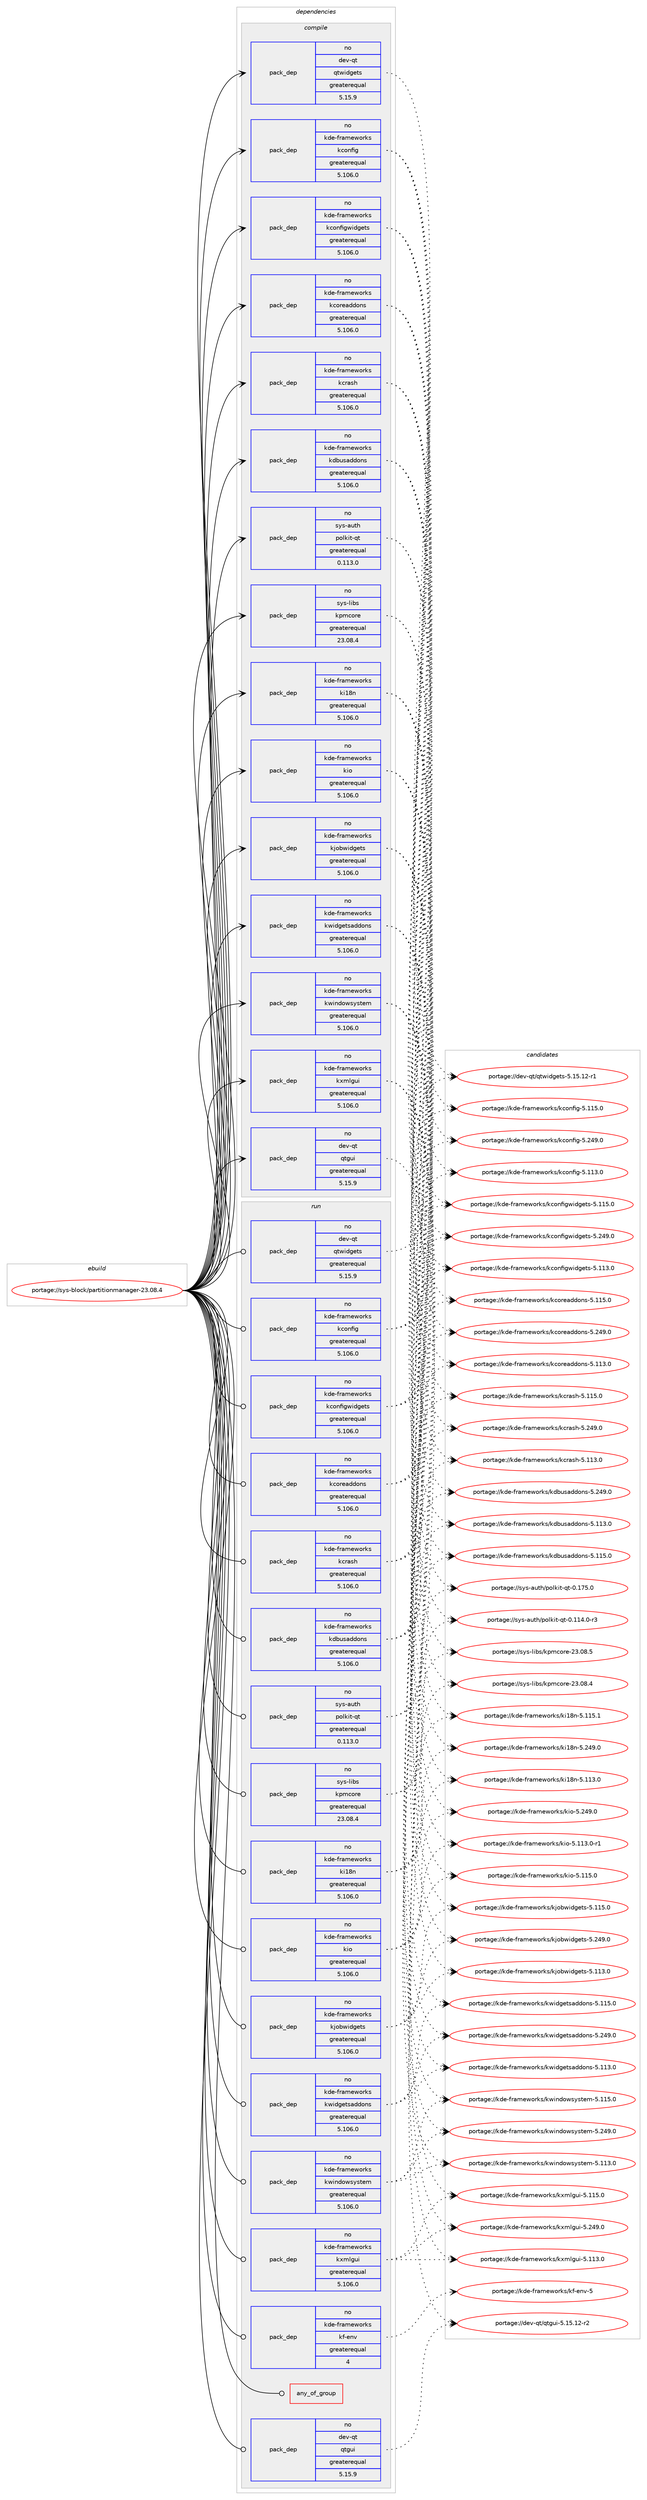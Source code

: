 digraph prolog {

# *************
# Graph options
# *************

newrank=true;
concentrate=true;
compound=true;
graph [rankdir=LR,fontname=Helvetica,fontsize=10,ranksep=1.5];#, ranksep=2.5, nodesep=0.2];
edge  [arrowhead=vee];
node  [fontname=Helvetica,fontsize=10];

# **********
# The ebuild
# **********

subgraph cluster_leftcol {
color=gray;
rank=same;
label=<<i>ebuild</i>>;
id [label="portage://sys-block/partitionmanager-23.08.4", color=red, width=4, href="../sys-block/partitionmanager-23.08.4.svg"];
}

# ****************
# The dependencies
# ****************

subgraph cluster_midcol {
color=gray;
label=<<i>dependencies</i>>;
subgraph cluster_compile {
fillcolor="#eeeeee";
style=filled;
label=<<i>compile</i>>;
# *** BEGIN UNKNOWN DEPENDENCY TYPE (TODO) ***
# id -> package_dependency(portage://sys-block/partitionmanager-23.08.4,install,no,dev-qt,qtcore,none,[,,],[slot(5)],[])
# *** END UNKNOWN DEPENDENCY TYPE (TODO) ***

subgraph pack6947 {
dependency21668 [label=<<TABLE BORDER="0" CELLBORDER="1" CELLSPACING="0" CELLPADDING="4" WIDTH="220"><TR><TD ROWSPAN="6" CELLPADDING="30">pack_dep</TD></TR><TR><TD WIDTH="110">no</TD></TR><TR><TD>dev-qt</TD></TR><TR><TD>qtgui</TD></TR><TR><TD>greaterequal</TD></TR><TR><TD>5.15.9</TD></TR></TABLE>>, shape=none, color=blue];
}
id:e -> dependency21668:w [weight=20,style="solid",arrowhead="vee"];
subgraph pack6948 {
dependency21669 [label=<<TABLE BORDER="0" CELLBORDER="1" CELLSPACING="0" CELLPADDING="4" WIDTH="220"><TR><TD ROWSPAN="6" CELLPADDING="30">pack_dep</TD></TR><TR><TD WIDTH="110">no</TD></TR><TR><TD>dev-qt</TD></TR><TR><TD>qtwidgets</TD></TR><TR><TD>greaterequal</TD></TR><TR><TD>5.15.9</TD></TR></TABLE>>, shape=none, color=blue];
}
id:e -> dependency21669:w [weight=20,style="solid",arrowhead="vee"];
subgraph pack6949 {
dependency21670 [label=<<TABLE BORDER="0" CELLBORDER="1" CELLSPACING="0" CELLPADDING="4" WIDTH="220"><TR><TD ROWSPAN="6" CELLPADDING="30">pack_dep</TD></TR><TR><TD WIDTH="110">no</TD></TR><TR><TD>kde-frameworks</TD></TR><TR><TD>kconfig</TD></TR><TR><TD>greaterequal</TD></TR><TR><TD>5.106.0</TD></TR></TABLE>>, shape=none, color=blue];
}
id:e -> dependency21670:w [weight=20,style="solid",arrowhead="vee"];
subgraph pack6950 {
dependency21671 [label=<<TABLE BORDER="0" CELLBORDER="1" CELLSPACING="0" CELLPADDING="4" WIDTH="220"><TR><TD ROWSPAN="6" CELLPADDING="30">pack_dep</TD></TR><TR><TD WIDTH="110">no</TD></TR><TR><TD>kde-frameworks</TD></TR><TR><TD>kconfigwidgets</TD></TR><TR><TD>greaterequal</TD></TR><TR><TD>5.106.0</TD></TR></TABLE>>, shape=none, color=blue];
}
id:e -> dependency21671:w [weight=20,style="solid",arrowhead="vee"];
subgraph pack6951 {
dependency21672 [label=<<TABLE BORDER="0" CELLBORDER="1" CELLSPACING="0" CELLPADDING="4" WIDTH="220"><TR><TD ROWSPAN="6" CELLPADDING="30">pack_dep</TD></TR><TR><TD WIDTH="110">no</TD></TR><TR><TD>kde-frameworks</TD></TR><TR><TD>kcoreaddons</TD></TR><TR><TD>greaterequal</TD></TR><TR><TD>5.106.0</TD></TR></TABLE>>, shape=none, color=blue];
}
id:e -> dependency21672:w [weight=20,style="solid",arrowhead="vee"];
subgraph pack6952 {
dependency21673 [label=<<TABLE BORDER="0" CELLBORDER="1" CELLSPACING="0" CELLPADDING="4" WIDTH="220"><TR><TD ROWSPAN="6" CELLPADDING="30">pack_dep</TD></TR><TR><TD WIDTH="110">no</TD></TR><TR><TD>kde-frameworks</TD></TR><TR><TD>kcrash</TD></TR><TR><TD>greaterequal</TD></TR><TR><TD>5.106.0</TD></TR></TABLE>>, shape=none, color=blue];
}
id:e -> dependency21673:w [weight=20,style="solid",arrowhead="vee"];
subgraph pack6953 {
dependency21674 [label=<<TABLE BORDER="0" CELLBORDER="1" CELLSPACING="0" CELLPADDING="4" WIDTH="220"><TR><TD ROWSPAN="6" CELLPADDING="30">pack_dep</TD></TR><TR><TD WIDTH="110">no</TD></TR><TR><TD>kde-frameworks</TD></TR><TR><TD>kdbusaddons</TD></TR><TR><TD>greaterequal</TD></TR><TR><TD>5.106.0</TD></TR></TABLE>>, shape=none, color=blue];
}
id:e -> dependency21674:w [weight=20,style="solid",arrowhead="vee"];
subgraph pack6954 {
dependency21675 [label=<<TABLE BORDER="0" CELLBORDER="1" CELLSPACING="0" CELLPADDING="4" WIDTH="220"><TR><TD ROWSPAN="6" CELLPADDING="30">pack_dep</TD></TR><TR><TD WIDTH="110">no</TD></TR><TR><TD>kde-frameworks</TD></TR><TR><TD>ki18n</TD></TR><TR><TD>greaterequal</TD></TR><TR><TD>5.106.0</TD></TR></TABLE>>, shape=none, color=blue];
}
id:e -> dependency21675:w [weight=20,style="solid",arrowhead="vee"];
subgraph pack6955 {
dependency21676 [label=<<TABLE BORDER="0" CELLBORDER="1" CELLSPACING="0" CELLPADDING="4" WIDTH="220"><TR><TD ROWSPAN="6" CELLPADDING="30">pack_dep</TD></TR><TR><TD WIDTH="110">no</TD></TR><TR><TD>kde-frameworks</TD></TR><TR><TD>kio</TD></TR><TR><TD>greaterequal</TD></TR><TR><TD>5.106.0</TD></TR></TABLE>>, shape=none, color=blue];
}
id:e -> dependency21676:w [weight=20,style="solid",arrowhead="vee"];
subgraph pack6956 {
dependency21677 [label=<<TABLE BORDER="0" CELLBORDER="1" CELLSPACING="0" CELLPADDING="4" WIDTH="220"><TR><TD ROWSPAN="6" CELLPADDING="30">pack_dep</TD></TR><TR><TD WIDTH="110">no</TD></TR><TR><TD>kde-frameworks</TD></TR><TR><TD>kjobwidgets</TD></TR><TR><TD>greaterequal</TD></TR><TR><TD>5.106.0</TD></TR></TABLE>>, shape=none, color=blue];
}
id:e -> dependency21677:w [weight=20,style="solid",arrowhead="vee"];
subgraph pack6957 {
dependency21678 [label=<<TABLE BORDER="0" CELLBORDER="1" CELLSPACING="0" CELLPADDING="4" WIDTH="220"><TR><TD ROWSPAN="6" CELLPADDING="30">pack_dep</TD></TR><TR><TD WIDTH="110">no</TD></TR><TR><TD>kde-frameworks</TD></TR><TR><TD>kwidgetsaddons</TD></TR><TR><TD>greaterequal</TD></TR><TR><TD>5.106.0</TD></TR></TABLE>>, shape=none, color=blue];
}
id:e -> dependency21678:w [weight=20,style="solid",arrowhead="vee"];
subgraph pack6958 {
dependency21679 [label=<<TABLE BORDER="0" CELLBORDER="1" CELLSPACING="0" CELLPADDING="4" WIDTH="220"><TR><TD ROWSPAN="6" CELLPADDING="30">pack_dep</TD></TR><TR><TD WIDTH="110">no</TD></TR><TR><TD>kde-frameworks</TD></TR><TR><TD>kwindowsystem</TD></TR><TR><TD>greaterequal</TD></TR><TR><TD>5.106.0</TD></TR></TABLE>>, shape=none, color=blue];
}
id:e -> dependency21679:w [weight=20,style="solid",arrowhead="vee"];
subgraph pack6959 {
dependency21680 [label=<<TABLE BORDER="0" CELLBORDER="1" CELLSPACING="0" CELLPADDING="4" WIDTH="220"><TR><TD ROWSPAN="6" CELLPADDING="30">pack_dep</TD></TR><TR><TD WIDTH="110">no</TD></TR><TR><TD>kde-frameworks</TD></TR><TR><TD>kxmlgui</TD></TR><TR><TD>greaterequal</TD></TR><TR><TD>5.106.0</TD></TR></TABLE>>, shape=none, color=blue];
}
id:e -> dependency21680:w [weight=20,style="solid",arrowhead="vee"];
subgraph pack6960 {
dependency21681 [label=<<TABLE BORDER="0" CELLBORDER="1" CELLSPACING="0" CELLPADDING="4" WIDTH="220"><TR><TD ROWSPAN="6" CELLPADDING="30">pack_dep</TD></TR><TR><TD WIDTH="110">no</TD></TR><TR><TD>sys-auth</TD></TR><TR><TD>polkit-qt</TD></TR><TR><TD>greaterequal</TD></TR><TR><TD>0.113.0</TD></TR></TABLE>>, shape=none, color=blue];
}
id:e -> dependency21681:w [weight=20,style="solid",arrowhead="vee"];
subgraph pack6961 {
dependency21682 [label=<<TABLE BORDER="0" CELLBORDER="1" CELLSPACING="0" CELLPADDING="4" WIDTH="220"><TR><TD ROWSPAN="6" CELLPADDING="30">pack_dep</TD></TR><TR><TD WIDTH="110">no</TD></TR><TR><TD>sys-libs</TD></TR><TR><TD>kpmcore</TD></TR><TR><TD>greaterequal</TD></TR><TR><TD>23.08.4</TD></TR></TABLE>>, shape=none, color=blue];
}
id:e -> dependency21682:w [weight=20,style="solid",arrowhead="vee"];
}
subgraph cluster_compileandrun {
fillcolor="#eeeeee";
style=filled;
label=<<i>compile and run</i>>;
}
subgraph cluster_run {
fillcolor="#eeeeee";
style=filled;
label=<<i>run</i>>;
subgraph any192 {
dependency21683 [label=<<TABLE BORDER="0" CELLBORDER="1" CELLSPACING="0" CELLPADDING="4"><TR><TD CELLPADDING="10">any_of_group</TD></TR></TABLE>>, shape=none, color=red];# *** BEGIN UNKNOWN DEPENDENCY TYPE (TODO) ***
# dependency21683 -> package_dependency(portage://sys-block/partitionmanager-23.08.4,run,no,kde-frameworks,breeze-icons,none,[,,],any_different_slot,[])
# *** END UNKNOWN DEPENDENCY TYPE (TODO) ***

# *** BEGIN UNKNOWN DEPENDENCY TYPE (TODO) ***
# dependency21683 -> package_dependency(portage://sys-block/partitionmanager-23.08.4,run,no,kde-frameworks,oxygen-icons,none,[,,],any_different_slot,[])
# *** END UNKNOWN DEPENDENCY TYPE (TODO) ***

}
id:e -> dependency21683:w [weight=20,style="solid",arrowhead="odot"];
# *** BEGIN UNKNOWN DEPENDENCY TYPE (TODO) ***
# id -> package_dependency(portage://sys-block/partitionmanager-23.08.4,run,no,dev-qt,qtcore,none,[,,],[slot(5)],[])
# *** END UNKNOWN DEPENDENCY TYPE (TODO) ***

subgraph pack6962 {
dependency21684 [label=<<TABLE BORDER="0" CELLBORDER="1" CELLSPACING="0" CELLPADDING="4" WIDTH="220"><TR><TD ROWSPAN="6" CELLPADDING="30">pack_dep</TD></TR><TR><TD WIDTH="110">no</TD></TR><TR><TD>dev-qt</TD></TR><TR><TD>qtgui</TD></TR><TR><TD>greaterequal</TD></TR><TR><TD>5.15.9</TD></TR></TABLE>>, shape=none, color=blue];
}
id:e -> dependency21684:w [weight=20,style="solid",arrowhead="odot"];
subgraph pack6963 {
dependency21685 [label=<<TABLE BORDER="0" CELLBORDER="1" CELLSPACING="0" CELLPADDING="4" WIDTH="220"><TR><TD ROWSPAN="6" CELLPADDING="30">pack_dep</TD></TR><TR><TD WIDTH="110">no</TD></TR><TR><TD>dev-qt</TD></TR><TR><TD>qtwidgets</TD></TR><TR><TD>greaterequal</TD></TR><TR><TD>5.15.9</TD></TR></TABLE>>, shape=none, color=blue];
}
id:e -> dependency21685:w [weight=20,style="solid",arrowhead="odot"];
subgraph pack6964 {
dependency21686 [label=<<TABLE BORDER="0" CELLBORDER="1" CELLSPACING="0" CELLPADDING="4" WIDTH="220"><TR><TD ROWSPAN="6" CELLPADDING="30">pack_dep</TD></TR><TR><TD WIDTH="110">no</TD></TR><TR><TD>kde-frameworks</TD></TR><TR><TD>kconfig</TD></TR><TR><TD>greaterequal</TD></TR><TR><TD>5.106.0</TD></TR></TABLE>>, shape=none, color=blue];
}
id:e -> dependency21686:w [weight=20,style="solid",arrowhead="odot"];
subgraph pack6965 {
dependency21687 [label=<<TABLE BORDER="0" CELLBORDER="1" CELLSPACING="0" CELLPADDING="4" WIDTH="220"><TR><TD ROWSPAN="6" CELLPADDING="30">pack_dep</TD></TR><TR><TD WIDTH="110">no</TD></TR><TR><TD>kde-frameworks</TD></TR><TR><TD>kconfigwidgets</TD></TR><TR><TD>greaterequal</TD></TR><TR><TD>5.106.0</TD></TR></TABLE>>, shape=none, color=blue];
}
id:e -> dependency21687:w [weight=20,style="solid",arrowhead="odot"];
subgraph pack6966 {
dependency21688 [label=<<TABLE BORDER="0" CELLBORDER="1" CELLSPACING="0" CELLPADDING="4" WIDTH="220"><TR><TD ROWSPAN="6" CELLPADDING="30">pack_dep</TD></TR><TR><TD WIDTH="110">no</TD></TR><TR><TD>kde-frameworks</TD></TR><TR><TD>kcoreaddons</TD></TR><TR><TD>greaterequal</TD></TR><TR><TD>5.106.0</TD></TR></TABLE>>, shape=none, color=blue];
}
id:e -> dependency21688:w [weight=20,style="solid",arrowhead="odot"];
subgraph pack6967 {
dependency21689 [label=<<TABLE BORDER="0" CELLBORDER="1" CELLSPACING="0" CELLPADDING="4" WIDTH="220"><TR><TD ROWSPAN="6" CELLPADDING="30">pack_dep</TD></TR><TR><TD WIDTH="110">no</TD></TR><TR><TD>kde-frameworks</TD></TR><TR><TD>kcrash</TD></TR><TR><TD>greaterequal</TD></TR><TR><TD>5.106.0</TD></TR></TABLE>>, shape=none, color=blue];
}
id:e -> dependency21689:w [weight=20,style="solid",arrowhead="odot"];
subgraph pack6968 {
dependency21690 [label=<<TABLE BORDER="0" CELLBORDER="1" CELLSPACING="0" CELLPADDING="4" WIDTH="220"><TR><TD ROWSPAN="6" CELLPADDING="30">pack_dep</TD></TR><TR><TD WIDTH="110">no</TD></TR><TR><TD>kde-frameworks</TD></TR><TR><TD>kdbusaddons</TD></TR><TR><TD>greaterequal</TD></TR><TR><TD>5.106.0</TD></TR></TABLE>>, shape=none, color=blue];
}
id:e -> dependency21690:w [weight=20,style="solid",arrowhead="odot"];
subgraph pack6969 {
dependency21691 [label=<<TABLE BORDER="0" CELLBORDER="1" CELLSPACING="0" CELLPADDING="4" WIDTH="220"><TR><TD ROWSPAN="6" CELLPADDING="30">pack_dep</TD></TR><TR><TD WIDTH="110">no</TD></TR><TR><TD>kde-frameworks</TD></TR><TR><TD>kf-env</TD></TR><TR><TD>greaterequal</TD></TR><TR><TD>4</TD></TR></TABLE>>, shape=none, color=blue];
}
id:e -> dependency21691:w [weight=20,style="solid",arrowhead="odot"];
subgraph pack6970 {
dependency21692 [label=<<TABLE BORDER="0" CELLBORDER="1" CELLSPACING="0" CELLPADDING="4" WIDTH="220"><TR><TD ROWSPAN="6" CELLPADDING="30">pack_dep</TD></TR><TR><TD WIDTH="110">no</TD></TR><TR><TD>kde-frameworks</TD></TR><TR><TD>ki18n</TD></TR><TR><TD>greaterequal</TD></TR><TR><TD>5.106.0</TD></TR></TABLE>>, shape=none, color=blue];
}
id:e -> dependency21692:w [weight=20,style="solid",arrowhead="odot"];
subgraph pack6971 {
dependency21693 [label=<<TABLE BORDER="0" CELLBORDER="1" CELLSPACING="0" CELLPADDING="4" WIDTH="220"><TR><TD ROWSPAN="6" CELLPADDING="30">pack_dep</TD></TR><TR><TD WIDTH="110">no</TD></TR><TR><TD>kde-frameworks</TD></TR><TR><TD>kio</TD></TR><TR><TD>greaterequal</TD></TR><TR><TD>5.106.0</TD></TR></TABLE>>, shape=none, color=blue];
}
id:e -> dependency21693:w [weight=20,style="solid",arrowhead="odot"];
subgraph pack6972 {
dependency21694 [label=<<TABLE BORDER="0" CELLBORDER="1" CELLSPACING="0" CELLPADDING="4" WIDTH="220"><TR><TD ROWSPAN="6" CELLPADDING="30">pack_dep</TD></TR><TR><TD WIDTH="110">no</TD></TR><TR><TD>kde-frameworks</TD></TR><TR><TD>kjobwidgets</TD></TR><TR><TD>greaterequal</TD></TR><TR><TD>5.106.0</TD></TR></TABLE>>, shape=none, color=blue];
}
id:e -> dependency21694:w [weight=20,style="solid",arrowhead="odot"];
subgraph pack6973 {
dependency21695 [label=<<TABLE BORDER="0" CELLBORDER="1" CELLSPACING="0" CELLPADDING="4" WIDTH="220"><TR><TD ROWSPAN="6" CELLPADDING="30">pack_dep</TD></TR><TR><TD WIDTH="110">no</TD></TR><TR><TD>kde-frameworks</TD></TR><TR><TD>kwidgetsaddons</TD></TR><TR><TD>greaterequal</TD></TR><TR><TD>5.106.0</TD></TR></TABLE>>, shape=none, color=blue];
}
id:e -> dependency21695:w [weight=20,style="solid",arrowhead="odot"];
subgraph pack6974 {
dependency21696 [label=<<TABLE BORDER="0" CELLBORDER="1" CELLSPACING="0" CELLPADDING="4" WIDTH="220"><TR><TD ROWSPAN="6" CELLPADDING="30">pack_dep</TD></TR><TR><TD WIDTH="110">no</TD></TR><TR><TD>kde-frameworks</TD></TR><TR><TD>kwindowsystem</TD></TR><TR><TD>greaterequal</TD></TR><TR><TD>5.106.0</TD></TR></TABLE>>, shape=none, color=blue];
}
id:e -> dependency21696:w [weight=20,style="solid",arrowhead="odot"];
subgraph pack6975 {
dependency21697 [label=<<TABLE BORDER="0" CELLBORDER="1" CELLSPACING="0" CELLPADDING="4" WIDTH="220"><TR><TD ROWSPAN="6" CELLPADDING="30">pack_dep</TD></TR><TR><TD WIDTH="110">no</TD></TR><TR><TD>kde-frameworks</TD></TR><TR><TD>kxmlgui</TD></TR><TR><TD>greaterequal</TD></TR><TR><TD>5.106.0</TD></TR></TABLE>>, shape=none, color=blue];
}
id:e -> dependency21697:w [weight=20,style="solid",arrowhead="odot"];
subgraph pack6976 {
dependency21698 [label=<<TABLE BORDER="0" CELLBORDER="1" CELLSPACING="0" CELLPADDING="4" WIDTH="220"><TR><TD ROWSPAN="6" CELLPADDING="30">pack_dep</TD></TR><TR><TD WIDTH="110">no</TD></TR><TR><TD>sys-auth</TD></TR><TR><TD>polkit-qt</TD></TR><TR><TD>greaterequal</TD></TR><TR><TD>0.113.0</TD></TR></TABLE>>, shape=none, color=blue];
}
id:e -> dependency21698:w [weight=20,style="solid",arrowhead="odot"];
subgraph pack6977 {
dependency21699 [label=<<TABLE BORDER="0" CELLBORDER="1" CELLSPACING="0" CELLPADDING="4" WIDTH="220"><TR><TD ROWSPAN="6" CELLPADDING="30">pack_dep</TD></TR><TR><TD WIDTH="110">no</TD></TR><TR><TD>sys-libs</TD></TR><TR><TD>kpmcore</TD></TR><TR><TD>greaterequal</TD></TR><TR><TD>23.08.4</TD></TR></TABLE>>, shape=none, color=blue];
}
id:e -> dependency21699:w [weight=20,style="solid",arrowhead="odot"];
}
}

# **************
# The candidates
# **************

subgraph cluster_choices {
rank=same;
color=gray;
label=<<i>candidates</i>>;

subgraph choice6947 {
color=black;
nodesep=1;
choice100101118451131164711311610311710545534649534649504511450 [label="portage://dev-qt/qtgui-5.15.12-r2", color=red, width=4,href="../dev-qt/qtgui-5.15.12-r2.svg"];
dependency21668:e -> choice100101118451131164711311610311710545534649534649504511450:w [style=dotted,weight="100"];
}
subgraph choice6948 {
color=black;
nodesep=1;
choice100101118451131164711311611910510010310111611545534649534649504511449 [label="portage://dev-qt/qtwidgets-5.15.12-r1", color=red, width=4,href="../dev-qt/qtwidgets-5.15.12-r1.svg"];
dependency21669:e -> choice100101118451131164711311611910510010310111611545534649534649504511449:w [style=dotted,weight="100"];
}
subgraph choice6949 {
color=black;
nodesep=1;
choice107100101451021149710910111911111410711547107991111101021051034553464949514648 [label="portage://kde-frameworks/kconfig-5.113.0", color=red, width=4,href="../kde-frameworks/kconfig-5.113.0.svg"];
choice107100101451021149710910111911111410711547107991111101021051034553464949534648 [label="portage://kde-frameworks/kconfig-5.115.0", color=red, width=4,href="../kde-frameworks/kconfig-5.115.0.svg"];
choice107100101451021149710910111911111410711547107991111101021051034553465052574648 [label="portage://kde-frameworks/kconfig-5.249.0", color=red, width=4,href="../kde-frameworks/kconfig-5.249.0.svg"];
dependency21670:e -> choice107100101451021149710910111911111410711547107991111101021051034553464949514648:w [style=dotted,weight="100"];
dependency21670:e -> choice107100101451021149710910111911111410711547107991111101021051034553464949534648:w [style=dotted,weight="100"];
dependency21670:e -> choice107100101451021149710910111911111410711547107991111101021051034553465052574648:w [style=dotted,weight="100"];
}
subgraph choice6950 {
color=black;
nodesep=1;
choice107100101451021149710910111911111410711547107991111101021051031191051001031011161154553464949514648 [label="portage://kde-frameworks/kconfigwidgets-5.113.0", color=red, width=4,href="../kde-frameworks/kconfigwidgets-5.113.0.svg"];
choice107100101451021149710910111911111410711547107991111101021051031191051001031011161154553464949534648 [label="portage://kde-frameworks/kconfigwidgets-5.115.0", color=red, width=4,href="../kde-frameworks/kconfigwidgets-5.115.0.svg"];
choice107100101451021149710910111911111410711547107991111101021051031191051001031011161154553465052574648 [label="portage://kde-frameworks/kconfigwidgets-5.249.0", color=red, width=4,href="../kde-frameworks/kconfigwidgets-5.249.0.svg"];
dependency21671:e -> choice107100101451021149710910111911111410711547107991111101021051031191051001031011161154553464949514648:w [style=dotted,weight="100"];
dependency21671:e -> choice107100101451021149710910111911111410711547107991111101021051031191051001031011161154553464949534648:w [style=dotted,weight="100"];
dependency21671:e -> choice107100101451021149710910111911111410711547107991111101021051031191051001031011161154553465052574648:w [style=dotted,weight="100"];
}
subgraph choice6951 {
color=black;
nodesep=1;
choice10710010145102114971091011191111141071154710799111114101971001001111101154553464949514648 [label="portage://kde-frameworks/kcoreaddons-5.113.0", color=red, width=4,href="../kde-frameworks/kcoreaddons-5.113.0.svg"];
choice10710010145102114971091011191111141071154710799111114101971001001111101154553464949534648 [label="portage://kde-frameworks/kcoreaddons-5.115.0", color=red, width=4,href="../kde-frameworks/kcoreaddons-5.115.0.svg"];
choice10710010145102114971091011191111141071154710799111114101971001001111101154553465052574648 [label="portage://kde-frameworks/kcoreaddons-5.249.0", color=red, width=4,href="../kde-frameworks/kcoreaddons-5.249.0.svg"];
dependency21672:e -> choice10710010145102114971091011191111141071154710799111114101971001001111101154553464949514648:w [style=dotted,weight="100"];
dependency21672:e -> choice10710010145102114971091011191111141071154710799111114101971001001111101154553464949534648:w [style=dotted,weight="100"];
dependency21672:e -> choice10710010145102114971091011191111141071154710799111114101971001001111101154553465052574648:w [style=dotted,weight="100"];
}
subgraph choice6952 {
color=black;
nodesep=1;
choice10710010145102114971091011191111141071154710799114971151044553464949514648 [label="portage://kde-frameworks/kcrash-5.113.0", color=red, width=4,href="../kde-frameworks/kcrash-5.113.0.svg"];
choice10710010145102114971091011191111141071154710799114971151044553464949534648 [label="portage://kde-frameworks/kcrash-5.115.0", color=red, width=4,href="../kde-frameworks/kcrash-5.115.0.svg"];
choice10710010145102114971091011191111141071154710799114971151044553465052574648 [label="portage://kde-frameworks/kcrash-5.249.0", color=red, width=4,href="../kde-frameworks/kcrash-5.249.0.svg"];
dependency21673:e -> choice10710010145102114971091011191111141071154710799114971151044553464949514648:w [style=dotted,weight="100"];
dependency21673:e -> choice10710010145102114971091011191111141071154710799114971151044553464949534648:w [style=dotted,weight="100"];
dependency21673:e -> choice10710010145102114971091011191111141071154710799114971151044553465052574648:w [style=dotted,weight="100"];
}
subgraph choice6953 {
color=black;
nodesep=1;
choice10710010145102114971091011191111141071154710710098117115971001001111101154553464949514648 [label="portage://kde-frameworks/kdbusaddons-5.113.0", color=red, width=4,href="../kde-frameworks/kdbusaddons-5.113.0.svg"];
choice10710010145102114971091011191111141071154710710098117115971001001111101154553464949534648 [label="portage://kde-frameworks/kdbusaddons-5.115.0", color=red, width=4,href="../kde-frameworks/kdbusaddons-5.115.0.svg"];
choice10710010145102114971091011191111141071154710710098117115971001001111101154553465052574648 [label="portage://kde-frameworks/kdbusaddons-5.249.0", color=red, width=4,href="../kde-frameworks/kdbusaddons-5.249.0.svg"];
dependency21674:e -> choice10710010145102114971091011191111141071154710710098117115971001001111101154553464949514648:w [style=dotted,weight="100"];
dependency21674:e -> choice10710010145102114971091011191111141071154710710098117115971001001111101154553464949534648:w [style=dotted,weight="100"];
dependency21674:e -> choice10710010145102114971091011191111141071154710710098117115971001001111101154553465052574648:w [style=dotted,weight="100"];
}
subgraph choice6954 {
color=black;
nodesep=1;
choice10710010145102114971091011191111141071154710710549561104553464949514648 [label="portage://kde-frameworks/ki18n-5.113.0", color=red, width=4,href="../kde-frameworks/ki18n-5.113.0.svg"];
choice10710010145102114971091011191111141071154710710549561104553464949534649 [label="portage://kde-frameworks/ki18n-5.115.1", color=red, width=4,href="../kde-frameworks/ki18n-5.115.1.svg"];
choice10710010145102114971091011191111141071154710710549561104553465052574648 [label="portage://kde-frameworks/ki18n-5.249.0", color=red, width=4,href="../kde-frameworks/ki18n-5.249.0.svg"];
dependency21675:e -> choice10710010145102114971091011191111141071154710710549561104553464949514648:w [style=dotted,weight="100"];
dependency21675:e -> choice10710010145102114971091011191111141071154710710549561104553464949534649:w [style=dotted,weight="100"];
dependency21675:e -> choice10710010145102114971091011191111141071154710710549561104553465052574648:w [style=dotted,weight="100"];
}
subgraph choice6955 {
color=black;
nodesep=1;
choice10710010145102114971091011191111141071154710710511145534649495146484511449 [label="portage://kde-frameworks/kio-5.113.0-r1", color=red, width=4,href="../kde-frameworks/kio-5.113.0-r1.svg"];
choice1071001014510211497109101119111114107115471071051114553464949534648 [label="portage://kde-frameworks/kio-5.115.0", color=red, width=4,href="../kde-frameworks/kio-5.115.0.svg"];
choice1071001014510211497109101119111114107115471071051114553465052574648 [label="portage://kde-frameworks/kio-5.249.0", color=red, width=4,href="../kde-frameworks/kio-5.249.0.svg"];
dependency21676:e -> choice10710010145102114971091011191111141071154710710511145534649495146484511449:w [style=dotted,weight="100"];
dependency21676:e -> choice1071001014510211497109101119111114107115471071051114553464949534648:w [style=dotted,weight="100"];
dependency21676:e -> choice1071001014510211497109101119111114107115471071051114553465052574648:w [style=dotted,weight="100"];
}
subgraph choice6956 {
color=black;
nodesep=1;
choice107100101451021149710910111911111410711547107106111981191051001031011161154553464949514648 [label="portage://kde-frameworks/kjobwidgets-5.113.0", color=red, width=4,href="../kde-frameworks/kjobwidgets-5.113.0.svg"];
choice107100101451021149710910111911111410711547107106111981191051001031011161154553464949534648 [label="portage://kde-frameworks/kjobwidgets-5.115.0", color=red, width=4,href="../kde-frameworks/kjobwidgets-5.115.0.svg"];
choice107100101451021149710910111911111410711547107106111981191051001031011161154553465052574648 [label="portage://kde-frameworks/kjobwidgets-5.249.0", color=red, width=4,href="../kde-frameworks/kjobwidgets-5.249.0.svg"];
dependency21677:e -> choice107100101451021149710910111911111410711547107106111981191051001031011161154553464949514648:w [style=dotted,weight="100"];
dependency21677:e -> choice107100101451021149710910111911111410711547107106111981191051001031011161154553464949534648:w [style=dotted,weight="100"];
dependency21677:e -> choice107100101451021149710910111911111410711547107106111981191051001031011161154553465052574648:w [style=dotted,weight="100"];
}
subgraph choice6957 {
color=black;
nodesep=1;
choice107100101451021149710910111911111410711547107119105100103101116115971001001111101154553464949514648 [label="portage://kde-frameworks/kwidgetsaddons-5.113.0", color=red, width=4,href="../kde-frameworks/kwidgetsaddons-5.113.0.svg"];
choice107100101451021149710910111911111410711547107119105100103101116115971001001111101154553464949534648 [label="portage://kde-frameworks/kwidgetsaddons-5.115.0", color=red, width=4,href="../kde-frameworks/kwidgetsaddons-5.115.0.svg"];
choice107100101451021149710910111911111410711547107119105100103101116115971001001111101154553465052574648 [label="portage://kde-frameworks/kwidgetsaddons-5.249.0", color=red, width=4,href="../kde-frameworks/kwidgetsaddons-5.249.0.svg"];
dependency21678:e -> choice107100101451021149710910111911111410711547107119105100103101116115971001001111101154553464949514648:w [style=dotted,weight="100"];
dependency21678:e -> choice107100101451021149710910111911111410711547107119105100103101116115971001001111101154553464949534648:w [style=dotted,weight="100"];
dependency21678:e -> choice107100101451021149710910111911111410711547107119105100103101116115971001001111101154553465052574648:w [style=dotted,weight="100"];
}
subgraph choice6958 {
color=black;
nodesep=1;
choice1071001014510211497109101119111114107115471071191051101001111191151211151161011094553464949514648 [label="portage://kde-frameworks/kwindowsystem-5.113.0", color=red, width=4,href="../kde-frameworks/kwindowsystem-5.113.0.svg"];
choice1071001014510211497109101119111114107115471071191051101001111191151211151161011094553464949534648 [label="portage://kde-frameworks/kwindowsystem-5.115.0", color=red, width=4,href="../kde-frameworks/kwindowsystem-5.115.0.svg"];
choice1071001014510211497109101119111114107115471071191051101001111191151211151161011094553465052574648 [label="portage://kde-frameworks/kwindowsystem-5.249.0", color=red, width=4,href="../kde-frameworks/kwindowsystem-5.249.0.svg"];
dependency21679:e -> choice1071001014510211497109101119111114107115471071191051101001111191151211151161011094553464949514648:w [style=dotted,weight="100"];
dependency21679:e -> choice1071001014510211497109101119111114107115471071191051101001111191151211151161011094553464949534648:w [style=dotted,weight="100"];
dependency21679:e -> choice1071001014510211497109101119111114107115471071191051101001111191151211151161011094553465052574648:w [style=dotted,weight="100"];
}
subgraph choice6959 {
color=black;
nodesep=1;
choice1071001014510211497109101119111114107115471071201091081031171054553464949514648 [label="portage://kde-frameworks/kxmlgui-5.113.0", color=red, width=4,href="../kde-frameworks/kxmlgui-5.113.0.svg"];
choice1071001014510211497109101119111114107115471071201091081031171054553464949534648 [label="portage://kde-frameworks/kxmlgui-5.115.0", color=red, width=4,href="../kde-frameworks/kxmlgui-5.115.0.svg"];
choice1071001014510211497109101119111114107115471071201091081031171054553465052574648 [label="portage://kde-frameworks/kxmlgui-5.249.0", color=red, width=4,href="../kde-frameworks/kxmlgui-5.249.0.svg"];
dependency21680:e -> choice1071001014510211497109101119111114107115471071201091081031171054553464949514648:w [style=dotted,weight="100"];
dependency21680:e -> choice1071001014510211497109101119111114107115471071201091081031171054553464949534648:w [style=dotted,weight="100"];
dependency21680:e -> choice1071001014510211497109101119111114107115471071201091081031171054553465052574648:w [style=dotted,weight="100"];
}
subgraph choice6960 {
color=black;
nodesep=1;
choice1151211154597117116104471121111081071051164511311645484649495246484511451 [label="portage://sys-auth/polkit-qt-0.114.0-r3", color=red, width=4,href="../sys-auth/polkit-qt-0.114.0-r3.svg"];
choice115121115459711711610447112111108107105116451131164548464955534648 [label="portage://sys-auth/polkit-qt-0.175.0", color=red, width=4,href="../sys-auth/polkit-qt-0.175.0.svg"];
dependency21681:e -> choice1151211154597117116104471121111081071051164511311645484649495246484511451:w [style=dotted,weight="100"];
dependency21681:e -> choice115121115459711711610447112111108107105116451131164548464955534648:w [style=dotted,weight="100"];
}
subgraph choice6961 {
color=black;
nodesep=1;
choice115121115451081059811547107112109991111141014550514648564652 [label="portage://sys-libs/kpmcore-23.08.4", color=red, width=4,href="../sys-libs/kpmcore-23.08.4.svg"];
choice115121115451081059811547107112109991111141014550514648564653 [label="portage://sys-libs/kpmcore-23.08.5", color=red, width=4,href="../sys-libs/kpmcore-23.08.5.svg"];
dependency21682:e -> choice115121115451081059811547107112109991111141014550514648564652:w [style=dotted,weight="100"];
dependency21682:e -> choice115121115451081059811547107112109991111141014550514648564653:w [style=dotted,weight="100"];
}
subgraph choice6962 {
color=black;
nodesep=1;
choice100101118451131164711311610311710545534649534649504511450 [label="portage://dev-qt/qtgui-5.15.12-r2", color=red, width=4,href="../dev-qt/qtgui-5.15.12-r2.svg"];
dependency21684:e -> choice100101118451131164711311610311710545534649534649504511450:w [style=dotted,weight="100"];
}
subgraph choice6963 {
color=black;
nodesep=1;
choice100101118451131164711311611910510010310111611545534649534649504511449 [label="portage://dev-qt/qtwidgets-5.15.12-r1", color=red, width=4,href="../dev-qt/qtwidgets-5.15.12-r1.svg"];
dependency21685:e -> choice100101118451131164711311611910510010310111611545534649534649504511449:w [style=dotted,weight="100"];
}
subgraph choice6964 {
color=black;
nodesep=1;
choice107100101451021149710910111911111410711547107991111101021051034553464949514648 [label="portage://kde-frameworks/kconfig-5.113.0", color=red, width=4,href="../kde-frameworks/kconfig-5.113.0.svg"];
choice107100101451021149710910111911111410711547107991111101021051034553464949534648 [label="portage://kde-frameworks/kconfig-5.115.0", color=red, width=4,href="../kde-frameworks/kconfig-5.115.0.svg"];
choice107100101451021149710910111911111410711547107991111101021051034553465052574648 [label="portage://kde-frameworks/kconfig-5.249.0", color=red, width=4,href="../kde-frameworks/kconfig-5.249.0.svg"];
dependency21686:e -> choice107100101451021149710910111911111410711547107991111101021051034553464949514648:w [style=dotted,weight="100"];
dependency21686:e -> choice107100101451021149710910111911111410711547107991111101021051034553464949534648:w [style=dotted,weight="100"];
dependency21686:e -> choice107100101451021149710910111911111410711547107991111101021051034553465052574648:w [style=dotted,weight="100"];
}
subgraph choice6965 {
color=black;
nodesep=1;
choice107100101451021149710910111911111410711547107991111101021051031191051001031011161154553464949514648 [label="portage://kde-frameworks/kconfigwidgets-5.113.0", color=red, width=4,href="../kde-frameworks/kconfigwidgets-5.113.0.svg"];
choice107100101451021149710910111911111410711547107991111101021051031191051001031011161154553464949534648 [label="portage://kde-frameworks/kconfigwidgets-5.115.0", color=red, width=4,href="../kde-frameworks/kconfigwidgets-5.115.0.svg"];
choice107100101451021149710910111911111410711547107991111101021051031191051001031011161154553465052574648 [label="portage://kde-frameworks/kconfigwidgets-5.249.0", color=red, width=4,href="../kde-frameworks/kconfigwidgets-5.249.0.svg"];
dependency21687:e -> choice107100101451021149710910111911111410711547107991111101021051031191051001031011161154553464949514648:w [style=dotted,weight="100"];
dependency21687:e -> choice107100101451021149710910111911111410711547107991111101021051031191051001031011161154553464949534648:w [style=dotted,weight="100"];
dependency21687:e -> choice107100101451021149710910111911111410711547107991111101021051031191051001031011161154553465052574648:w [style=dotted,weight="100"];
}
subgraph choice6966 {
color=black;
nodesep=1;
choice10710010145102114971091011191111141071154710799111114101971001001111101154553464949514648 [label="portage://kde-frameworks/kcoreaddons-5.113.0", color=red, width=4,href="../kde-frameworks/kcoreaddons-5.113.0.svg"];
choice10710010145102114971091011191111141071154710799111114101971001001111101154553464949534648 [label="portage://kde-frameworks/kcoreaddons-5.115.0", color=red, width=4,href="../kde-frameworks/kcoreaddons-5.115.0.svg"];
choice10710010145102114971091011191111141071154710799111114101971001001111101154553465052574648 [label="portage://kde-frameworks/kcoreaddons-5.249.0", color=red, width=4,href="../kde-frameworks/kcoreaddons-5.249.0.svg"];
dependency21688:e -> choice10710010145102114971091011191111141071154710799111114101971001001111101154553464949514648:w [style=dotted,weight="100"];
dependency21688:e -> choice10710010145102114971091011191111141071154710799111114101971001001111101154553464949534648:w [style=dotted,weight="100"];
dependency21688:e -> choice10710010145102114971091011191111141071154710799111114101971001001111101154553465052574648:w [style=dotted,weight="100"];
}
subgraph choice6967 {
color=black;
nodesep=1;
choice10710010145102114971091011191111141071154710799114971151044553464949514648 [label="portage://kde-frameworks/kcrash-5.113.0", color=red, width=4,href="../kde-frameworks/kcrash-5.113.0.svg"];
choice10710010145102114971091011191111141071154710799114971151044553464949534648 [label="portage://kde-frameworks/kcrash-5.115.0", color=red, width=4,href="../kde-frameworks/kcrash-5.115.0.svg"];
choice10710010145102114971091011191111141071154710799114971151044553465052574648 [label="portage://kde-frameworks/kcrash-5.249.0", color=red, width=4,href="../kde-frameworks/kcrash-5.249.0.svg"];
dependency21689:e -> choice10710010145102114971091011191111141071154710799114971151044553464949514648:w [style=dotted,weight="100"];
dependency21689:e -> choice10710010145102114971091011191111141071154710799114971151044553464949534648:w [style=dotted,weight="100"];
dependency21689:e -> choice10710010145102114971091011191111141071154710799114971151044553465052574648:w [style=dotted,weight="100"];
}
subgraph choice6968 {
color=black;
nodesep=1;
choice10710010145102114971091011191111141071154710710098117115971001001111101154553464949514648 [label="portage://kde-frameworks/kdbusaddons-5.113.0", color=red, width=4,href="../kde-frameworks/kdbusaddons-5.113.0.svg"];
choice10710010145102114971091011191111141071154710710098117115971001001111101154553464949534648 [label="portage://kde-frameworks/kdbusaddons-5.115.0", color=red, width=4,href="../kde-frameworks/kdbusaddons-5.115.0.svg"];
choice10710010145102114971091011191111141071154710710098117115971001001111101154553465052574648 [label="portage://kde-frameworks/kdbusaddons-5.249.0", color=red, width=4,href="../kde-frameworks/kdbusaddons-5.249.0.svg"];
dependency21690:e -> choice10710010145102114971091011191111141071154710710098117115971001001111101154553464949514648:w [style=dotted,weight="100"];
dependency21690:e -> choice10710010145102114971091011191111141071154710710098117115971001001111101154553464949534648:w [style=dotted,weight="100"];
dependency21690:e -> choice10710010145102114971091011191111141071154710710098117115971001001111101154553465052574648:w [style=dotted,weight="100"];
}
subgraph choice6969 {
color=black;
nodesep=1;
choice107100101451021149710910111911111410711547107102451011101184553 [label="portage://kde-frameworks/kf-env-5", color=red, width=4,href="../kde-frameworks/kf-env-5.svg"];
dependency21691:e -> choice107100101451021149710910111911111410711547107102451011101184553:w [style=dotted,weight="100"];
}
subgraph choice6970 {
color=black;
nodesep=1;
choice10710010145102114971091011191111141071154710710549561104553464949514648 [label="portage://kde-frameworks/ki18n-5.113.0", color=red, width=4,href="../kde-frameworks/ki18n-5.113.0.svg"];
choice10710010145102114971091011191111141071154710710549561104553464949534649 [label="portage://kde-frameworks/ki18n-5.115.1", color=red, width=4,href="../kde-frameworks/ki18n-5.115.1.svg"];
choice10710010145102114971091011191111141071154710710549561104553465052574648 [label="portage://kde-frameworks/ki18n-5.249.0", color=red, width=4,href="../kde-frameworks/ki18n-5.249.0.svg"];
dependency21692:e -> choice10710010145102114971091011191111141071154710710549561104553464949514648:w [style=dotted,weight="100"];
dependency21692:e -> choice10710010145102114971091011191111141071154710710549561104553464949534649:w [style=dotted,weight="100"];
dependency21692:e -> choice10710010145102114971091011191111141071154710710549561104553465052574648:w [style=dotted,weight="100"];
}
subgraph choice6971 {
color=black;
nodesep=1;
choice10710010145102114971091011191111141071154710710511145534649495146484511449 [label="portage://kde-frameworks/kio-5.113.0-r1", color=red, width=4,href="../kde-frameworks/kio-5.113.0-r1.svg"];
choice1071001014510211497109101119111114107115471071051114553464949534648 [label="portage://kde-frameworks/kio-5.115.0", color=red, width=4,href="../kde-frameworks/kio-5.115.0.svg"];
choice1071001014510211497109101119111114107115471071051114553465052574648 [label="portage://kde-frameworks/kio-5.249.0", color=red, width=4,href="../kde-frameworks/kio-5.249.0.svg"];
dependency21693:e -> choice10710010145102114971091011191111141071154710710511145534649495146484511449:w [style=dotted,weight="100"];
dependency21693:e -> choice1071001014510211497109101119111114107115471071051114553464949534648:w [style=dotted,weight="100"];
dependency21693:e -> choice1071001014510211497109101119111114107115471071051114553465052574648:w [style=dotted,weight="100"];
}
subgraph choice6972 {
color=black;
nodesep=1;
choice107100101451021149710910111911111410711547107106111981191051001031011161154553464949514648 [label="portage://kde-frameworks/kjobwidgets-5.113.0", color=red, width=4,href="../kde-frameworks/kjobwidgets-5.113.0.svg"];
choice107100101451021149710910111911111410711547107106111981191051001031011161154553464949534648 [label="portage://kde-frameworks/kjobwidgets-5.115.0", color=red, width=4,href="../kde-frameworks/kjobwidgets-5.115.0.svg"];
choice107100101451021149710910111911111410711547107106111981191051001031011161154553465052574648 [label="portage://kde-frameworks/kjobwidgets-5.249.0", color=red, width=4,href="../kde-frameworks/kjobwidgets-5.249.0.svg"];
dependency21694:e -> choice107100101451021149710910111911111410711547107106111981191051001031011161154553464949514648:w [style=dotted,weight="100"];
dependency21694:e -> choice107100101451021149710910111911111410711547107106111981191051001031011161154553464949534648:w [style=dotted,weight="100"];
dependency21694:e -> choice107100101451021149710910111911111410711547107106111981191051001031011161154553465052574648:w [style=dotted,weight="100"];
}
subgraph choice6973 {
color=black;
nodesep=1;
choice107100101451021149710910111911111410711547107119105100103101116115971001001111101154553464949514648 [label="portage://kde-frameworks/kwidgetsaddons-5.113.0", color=red, width=4,href="../kde-frameworks/kwidgetsaddons-5.113.0.svg"];
choice107100101451021149710910111911111410711547107119105100103101116115971001001111101154553464949534648 [label="portage://kde-frameworks/kwidgetsaddons-5.115.0", color=red, width=4,href="../kde-frameworks/kwidgetsaddons-5.115.0.svg"];
choice107100101451021149710910111911111410711547107119105100103101116115971001001111101154553465052574648 [label="portage://kde-frameworks/kwidgetsaddons-5.249.0", color=red, width=4,href="../kde-frameworks/kwidgetsaddons-5.249.0.svg"];
dependency21695:e -> choice107100101451021149710910111911111410711547107119105100103101116115971001001111101154553464949514648:w [style=dotted,weight="100"];
dependency21695:e -> choice107100101451021149710910111911111410711547107119105100103101116115971001001111101154553464949534648:w [style=dotted,weight="100"];
dependency21695:e -> choice107100101451021149710910111911111410711547107119105100103101116115971001001111101154553465052574648:w [style=dotted,weight="100"];
}
subgraph choice6974 {
color=black;
nodesep=1;
choice1071001014510211497109101119111114107115471071191051101001111191151211151161011094553464949514648 [label="portage://kde-frameworks/kwindowsystem-5.113.0", color=red, width=4,href="../kde-frameworks/kwindowsystem-5.113.0.svg"];
choice1071001014510211497109101119111114107115471071191051101001111191151211151161011094553464949534648 [label="portage://kde-frameworks/kwindowsystem-5.115.0", color=red, width=4,href="../kde-frameworks/kwindowsystem-5.115.0.svg"];
choice1071001014510211497109101119111114107115471071191051101001111191151211151161011094553465052574648 [label="portage://kde-frameworks/kwindowsystem-5.249.0", color=red, width=4,href="../kde-frameworks/kwindowsystem-5.249.0.svg"];
dependency21696:e -> choice1071001014510211497109101119111114107115471071191051101001111191151211151161011094553464949514648:w [style=dotted,weight="100"];
dependency21696:e -> choice1071001014510211497109101119111114107115471071191051101001111191151211151161011094553464949534648:w [style=dotted,weight="100"];
dependency21696:e -> choice1071001014510211497109101119111114107115471071191051101001111191151211151161011094553465052574648:w [style=dotted,weight="100"];
}
subgraph choice6975 {
color=black;
nodesep=1;
choice1071001014510211497109101119111114107115471071201091081031171054553464949514648 [label="portage://kde-frameworks/kxmlgui-5.113.0", color=red, width=4,href="../kde-frameworks/kxmlgui-5.113.0.svg"];
choice1071001014510211497109101119111114107115471071201091081031171054553464949534648 [label="portage://kde-frameworks/kxmlgui-5.115.0", color=red, width=4,href="../kde-frameworks/kxmlgui-5.115.0.svg"];
choice1071001014510211497109101119111114107115471071201091081031171054553465052574648 [label="portage://kde-frameworks/kxmlgui-5.249.0", color=red, width=4,href="../kde-frameworks/kxmlgui-5.249.0.svg"];
dependency21697:e -> choice1071001014510211497109101119111114107115471071201091081031171054553464949514648:w [style=dotted,weight="100"];
dependency21697:e -> choice1071001014510211497109101119111114107115471071201091081031171054553464949534648:w [style=dotted,weight="100"];
dependency21697:e -> choice1071001014510211497109101119111114107115471071201091081031171054553465052574648:w [style=dotted,weight="100"];
}
subgraph choice6976 {
color=black;
nodesep=1;
choice1151211154597117116104471121111081071051164511311645484649495246484511451 [label="portage://sys-auth/polkit-qt-0.114.0-r3", color=red, width=4,href="../sys-auth/polkit-qt-0.114.0-r3.svg"];
choice115121115459711711610447112111108107105116451131164548464955534648 [label="portage://sys-auth/polkit-qt-0.175.0", color=red, width=4,href="../sys-auth/polkit-qt-0.175.0.svg"];
dependency21698:e -> choice1151211154597117116104471121111081071051164511311645484649495246484511451:w [style=dotted,weight="100"];
dependency21698:e -> choice115121115459711711610447112111108107105116451131164548464955534648:w [style=dotted,weight="100"];
}
subgraph choice6977 {
color=black;
nodesep=1;
choice115121115451081059811547107112109991111141014550514648564652 [label="portage://sys-libs/kpmcore-23.08.4", color=red, width=4,href="../sys-libs/kpmcore-23.08.4.svg"];
choice115121115451081059811547107112109991111141014550514648564653 [label="portage://sys-libs/kpmcore-23.08.5", color=red, width=4,href="../sys-libs/kpmcore-23.08.5.svg"];
dependency21699:e -> choice115121115451081059811547107112109991111141014550514648564652:w [style=dotted,weight="100"];
dependency21699:e -> choice115121115451081059811547107112109991111141014550514648564653:w [style=dotted,weight="100"];
}
}

}
